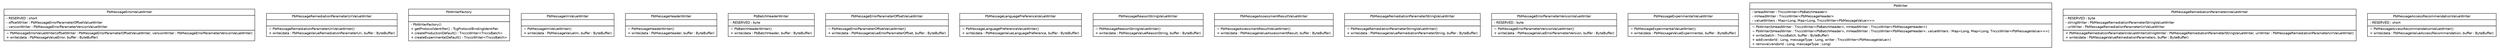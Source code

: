#!/usr/local/bin/dot
#
# Class diagram 
# Generated by UMLGraph version R5_6 (http://www.umlgraph.org/)
#

digraph G {
	edge [fontname="Helvetica",fontsize=10,labelfontname="Helvetica",labelfontsize=10];
	node [fontname="Helvetica",fontsize=10,shape=plaintext];
	nodesep=0.25;
	ranksep=0.5;
	// org.ietf.nea.pb.serialize.writer.bytebuffer.PbMessageErrorValueWriter
	c15934 [label=<<table title="org.ietf.nea.pb.serialize.writer.bytebuffer.PbMessageErrorValueWriter" border="0" cellborder="1" cellspacing="0" cellpadding="2" port="p" href="./PbMessageErrorValueWriter.html">
		<tr><td><table border="0" cellspacing="0" cellpadding="1">
<tr><td align="center" balign="center"> PbMessageErrorValueWriter </td></tr>
		</table></td></tr>
		<tr><td><table border="0" cellspacing="0" cellpadding="1">
<tr><td align="left" balign="left"> - RESERVED : short </td></tr>
<tr><td align="left" balign="left"> - offsetWriter : PbMessageErrorParameterOffsetValueWriter </td></tr>
<tr><td align="left" balign="left"> - versionWriter : PbMessageErrorParameterVersionValueWriter </td></tr>
		</table></td></tr>
		<tr><td><table border="0" cellspacing="0" cellpadding="1">
<tr><td align="left" balign="left"> ~ PbMessageErrorValueWriter(offsetWriter : PbMessageErrorParameterOffsetValueWriter, versionWriter : PbMessageErrorParameterVersionValueWriter) </td></tr>
<tr><td align="left" balign="left"> + write(data : PbMessageValueError, buffer : ByteBuffer) </td></tr>
		</table></td></tr>
		</table>>, URL="./PbMessageErrorValueWriter.html", fontname="Helvetica", fontcolor="black", fontsize=10.0];
	// org.ietf.nea.pb.serialize.writer.bytebuffer.PbMessageRemediationParameterUriValueWriter
	c15935 [label=<<table title="org.ietf.nea.pb.serialize.writer.bytebuffer.PbMessageRemediationParameterUriValueWriter" border="0" cellborder="1" cellspacing="0" cellpadding="2" port="p" href="./PbMessageRemediationParameterUriValueWriter.html">
		<tr><td><table border="0" cellspacing="0" cellpadding="1">
<tr><td align="center" balign="center"> PbMessageRemediationParameterUriValueWriter </td></tr>
		</table></td></tr>
		<tr><td><table border="0" cellspacing="0" cellpadding="1">
<tr><td align="left" balign="left">  </td></tr>
		</table></td></tr>
		<tr><td><table border="0" cellspacing="0" cellpadding="1">
<tr><td align="left" balign="left"> ~ PbMessageRemediationParameterUriValueWriter() </td></tr>
<tr><td align="left" balign="left"> + write(data : PbMessageValueRemediationParameterUri, buffer : ByteBuffer) </td></tr>
		</table></td></tr>
		</table>>, URL="./PbMessageRemediationParameterUriValueWriter.html", fontname="Helvetica", fontcolor="black", fontsize=10.0];
	// org.ietf.nea.pb.serialize.writer.bytebuffer.PbWriterFactory
	c15936 [label=<<table title="org.ietf.nea.pb.serialize.writer.bytebuffer.PbWriterFactory" border="0" cellborder="1" cellspacing="0" cellpadding="2" port="p" href="./PbWriterFactory.html">
		<tr><td><table border="0" cellspacing="0" cellpadding="1">
<tr><td align="center" balign="center"> PbWriterFactory </td></tr>
		</table></td></tr>
		<tr><td><table border="0" cellspacing="0" cellpadding="1">
<tr><td align="left" balign="left">  </td></tr>
		</table></td></tr>
		<tr><td><table border="0" cellspacing="0" cellpadding="1">
<tr><td align="left" balign="left"> - PbWriterFactory() </td></tr>
<tr><td align="left" balign="left"> + getProtocolIdentifier() : TcgProtocolBindingIdentifier </td></tr>
<tr><td align="left" balign="left"> + createProductionDefault() : TnccsWriter&lt;TnccsBatch&gt; </td></tr>
<tr><td align="left" balign="left"> + createExperimentalDefault() : TnccsWriter&lt;TnccsBatch&gt; </td></tr>
		</table></td></tr>
		</table>>, URL="./PbWriterFactory.html", fontname="Helvetica", fontcolor="black", fontsize=10.0];
	// org.ietf.nea.pb.serialize.writer.bytebuffer.PbMessageImValueWriter
	c15937 [label=<<table title="org.ietf.nea.pb.serialize.writer.bytebuffer.PbMessageImValueWriter" border="0" cellborder="1" cellspacing="0" cellpadding="2" port="p" href="./PbMessageImValueWriter.html">
		<tr><td><table border="0" cellspacing="0" cellpadding="1">
<tr><td align="center" balign="center"> PbMessageImValueWriter </td></tr>
		</table></td></tr>
		<tr><td><table border="0" cellspacing="0" cellpadding="1">
<tr><td align="left" balign="left">  </td></tr>
		</table></td></tr>
		<tr><td><table border="0" cellspacing="0" cellpadding="1">
<tr><td align="left" balign="left"> ~ PbMessageImValueWriter() </td></tr>
<tr><td align="left" balign="left"> + write(data : PbMessageValueIm, buffer : ByteBuffer) </td></tr>
		</table></td></tr>
		</table>>, URL="./PbMessageImValueWriter.html", fontname="Helvetica", fontcolor="black", fontsize=10.0];
	// org.ietf.nea.pb.serialize.writer.bytebuffer.PbMessageHeaderWriter
	c15938 [label=<<table title="org.ietf.nea.pb.serialize.writer.bytebuffer.PbMessageHeaderWriter" border="0" cellborder="1" cellspacing="0" cellpadding="2" port="p" href="./PbMessageHeaderWriter.html">
		<tr><td><table border="0" cellspacing="0" cellpadding="1">
<tr><td align="center" balign="center"> PbMessageHeaderWriter </td></tr>
		</table></td></tr>
		<tr><td><table border="0" cellspacing="0" cellpadding="1">
<tr><td align="left" balign="left">  </td></tr>
		</table></td></tr>
		<tr><td><table border="0" cellspacing="0" cellpadding="1">
<tr><td align="left" balign="left"> ~ PbMessageHeaderWriter() </td></tr>
<tr><td align="left" balign="left"> + write(data : PbMessageHeader, buffer : ByteBuffer) </td></tr>
		</table></td></tr>
		</table>>, URL="./PbMessageHeaderWriter.html", fontname="Helvetica", fontcolor="black", fontsize=10.0];
	// org.ietf.nea.pb.serialize.writer.bytebuffer.PbBatchHeaderWriter
	c15939 [label=<<table title="org.ietf.nea.pb.serialize.writer.bytebuffer.PbBatchHeaderWriter" border="0" cellborder="1" cellspacing="0" cellpadding="2" port="p" href="./PbBatchHeaderWriter.html">
		<tr><td><table border="0" cellspacing="0" cellpadding="1">
<tr><td align="center" balign="center"> PbBatchHeaderWriter </td></tr>
		</table></td></tr>
		<tr><td><table border="0" cellspacing="0" cellpadding="1">
<tr><td align="left" balign="left"> - RESERVED : byte </td></tr>
		</table></td></tr>
		<tr><td><table border="0" cellspacing="0" cellpadding="1">
<tr><td align="left" balign="left"> ~ PbBatchHeaderWriter() </td></tr>
<tr><td align="left" balign="left"> + write(data : PbBatchHeader, buffer : ByteBuffer) </td></tr>
		</table></td></tr>
		</table>>, URL="./PbBatchHeaderWriter.html", fontname="Helvetica", fontcolor="black", fontsize=10.0];
	// org.ietf.nea.pb.serialize.writer.bytebuffer.PbMessageErrorParameterOffsetValueWriter
	c15940 [label=<<table title="org.ietf.nea.pb.serialize.writer.bytebuffer.PbMessageErrorParameterOffsetValueWriter" border="0" cellborder="1" cellspacing="0" cellpadding="2" port="p" href="./PbMessageErrorParameterOffsetValueWriter.html">
		<tr><td><table border="0" cellspacing="0" cellpadding="1">
<tr><td align="center" balign="center"> PbMessageErrorParameterOffsetValueWriter </td></tr>
		</table></td></tr>
		<tr><td><table border="0" cellspacing="0" cellpadding="1">
<tr><td align="left" balign="left">  </td></tr>
		</table></td></tr>
		<tr><td><table border="0" cellspacing="0" cellpadding="1">
<tr><td align="left" balign="left"> ~ PbMessageErrorParameterOffsetValueWriter() </td></tr>
<tr><td align="left" balign="left"> + write(data : PbMessageValueErrorParameterOffset, buffer : ByteBuffer) </td></tr>
		</table></td></tr>
		</table>>, URL="./PbMessageErrorParameterOffsetValueWriter.html", fontname="Helvetica", fontcolor="black", fontsize=10.0];
	// org.ietf.nea.pb.serialize.writer.bytebuffer.PbMessageLanguagePreferenceValueWriter
	c15941 [label=<<table title="org.ietf.nea.pb.serialize.writer.bytebuffer.PbMessageLanguagePreferenceValueWriter" border="0" cellborder="1" cellspacing="0" cellpadding="2" port="p" href="./PbMessageLanguagePreferenceValueWriter.html">
		<tr><td><table border="0" cellspacing="0" cellpadding="1">
<tr><td align="center" balign="center"> PbMessageLanguagePreferenceValueWriter </td></tr>
		</table></td></tr>
		<tr><td><table border="0" cellspacing="0" cellpadding="1">
<tr><td align="left" balign="left">  </td></tr>
		</table></td></tr>
		<tr><td><table border="0" cellspacing="0" cellpadding="1">
<tr><td align="left" balign="left"> ~ PbMessageLanguagePreferenceValueWriter() </td></tr>
<tr><td align="left" balign="left"> + write(data : PbMessageValueLanguagePreference, buffer : ByteBuffer) </td></tr>
		</table></td></tr>
		</table>>, URL="./PbMessageLanguagePreferenceValueWriter.html", fontname="Helvetica", fontcolor="black", fontsize=10.0];
	// org.ietf.nea.pb.serialize.writer.bytebuffer.PbMessageReasonStringValueWriter
	c15942 [label=<<table title="org.ietf.nea.pb.serialize.writer.bytebuffer.PbMessageReasonStringValueWriter" border="0" cellborder="1" cellspacing="0" cellpadding="2" port="p" href="./PbMessageReasonStringValueWriter.html">
		<tr><td><table border="0" cellspacing="0" cellpadding="1">
<tr><td align="center" balign="center"> PbMessageReasonStringValueWriter </td></tr>
		</table></td></tr>
		<tr><td><table border="0" cellspacing="0" cellpadding="1">
<tr><td align="left" balign="left">  </td></tr>
		</table></td></tr>
		<tr><td><table border="0" cellspacing="0" cellpadding="1">
<tr><td align="left" balign="left"> ~ PbMessageReasonStringValueWriter() </td></tr>
<tr><td align="left" balign="left"> + write(data : PbMessageValueReasonString, buffer : ByteBuffer) </td></tr>
		</table></td></tr>
		</table>>, URL="./PbMessageReasonStringValueWriter.html", fontname="Helvetica", fontcolor="black", fontsize=10.0];
	// org.ietf.nea.pb.serialize.writer.bytebuffer.PbMessageAssessmentResultValueWriter
	c15943 [label=<<table title="org.ietf.nea.pb.serialize.writer.bytebuffer.PbMessageAssessmentResultValueWriter" border="0" cellborder="1" cellspacing="0" cellpadding="2" port="p" href="./PbMessageAssessmentResultValueWriter.html">
		<tr><td><table border="0" cellspacing="0" cellpadding="1">
<tr><td align="center" balign="center"> PbMessageAssessmentResultValueWriter </td></tr>
		</table></td></tr>
		<tr><td><table border="0" cellspacing="0" cellpadding="1">
<tr><td align="left" balign="left">  </td></tr>
		</table></td></tr>
		<tr><td><table border="0" cellspacing="0" cellpadding="1">
<tr><td align="left" balign="left"> ~ PbMessageAssessmentResultValueWriter() </td></tr>
<tr><td align="left" balign="left"> + write(data : PbMessageValueAssessmentResult, buffer : ByteBuffer) </td></tr>
		</table></td></tr>
		</table>>, URL="./PbMessageAssessmentResultValueWriter.html", fontname="Helvetica", fontcolor="black", fontsize=10.0];
	// org.ietf.nea.pb.serialize.writer.bytebuffer.PbMessageRemediationParameterStringValueWriter
	c15944 [label=<<table title="org.ietf.nea.pb.serialize.writer.bytebuffer.PbMessageRemediationParameterStringValueWriter" border="0" cellborder="1" cellspacing="0" cellpadding="2" port="p" href="./PbMessageRemediationParameterStringValueWriter.html">
		<tr><td><table border="0" cellspacing="0" cellpadding="1">
<tr><td align="center" balign="center"> PbMessageRemediationParameterStringValueWriter </td></tr>
		</table></td></tr>
		<tr><td><table border="0" cellspacing="0" cellpadding="1">
<tr><td align="left" balign="left">  </td></tr>
		</table></td></tr>
		<tr><td><table border="0" cellspacing="0" cellpadding="1">
<tr><td align="left" balign="left"> ~ PbMessageRemediationParameterStringValueWriter() </td></tr>
<tr><td align="left" balign="left"> + write(data : PbMessageValueRemediationParameterString, buffer : ByteBuffer) </td></tr>
		</table></td></tr>
		</table>>, URL="./PbMessageRemediationParameterStringValueWriter.html", fontname="Helvetica", fontcolor="black", fontsize=10.0];
	// org.ietf.nea.pb.serialize.writer.bytebuffer.PbMessageErrorParameterVersionValueWriter
	c15945 [label=<<table title="org.ietf.nea.pb.serialize.writer.bytebuffer.PbMessageErrorParameterVersionValueWriter" border="0" cellborder="1" cellspacing="0" cellpadding="2" port="p" href="./PbMessageErrorParameterVersionValueWriter.html">
		<tr><td><table border="0" cellspacing="0" cellpadding="1">
<tr><td align="center" balign="center"> PbMessageErrorParameterVersionValueWriter </td></tr>
		</table></td></tr>
		<tr><td><table border="0" cellspacing="0" cellpadding="1">
<tr><td align="left" balign="left"> - RESERVED : byte </td></tr>
		</table></td></tr>
		<tr><td><table border="0" cellspacing="0" cellpadding="1">
<tr><td align="left" balign="left"> ~ PbMessageErrorParameterVersionValueWriter() </td></tr>
<tr><td align="left" balign="left"> + write(data : PbMessageValueErrorParameterVersion, buffer : ByteBuffer) </td></tr>
		</table></td></tr>
		</table>>, URL="./PbMessageErrorParameterVersionValueWriter.html", fontname="Helvetica", fontcolor="black", fontsize=10.0];
	// org.ietf.nea.pb.serialize.writer.bytebuffer.PbMessageExperimentalValueWriter
	c15946 [label=<<table title="org.ietf.nea.pb.serialize.writer.bytebuffer.PbMessageExperimentalValueWriter" border="0" cellborder="1" cellspacing="0" cellpadding="2" port="p" href="./PbMessageExperimentalValueWriter.html">
		<tr><td><table border="0" cellspacing="0" cellpadding="1">
<tr><td align="center" balign="center"> PbMessageExperimentalValueWriter </td></tr>
		</table></td></tr>
		<tr><td><table border="0" cellspacing="0" cellpadding="1">
<tr><td align="left" balign="left">  </td></tr>
		</table></td></tr>
		<tr><td><table border="0" cellspacing="0" cellpadding="1">
<tr><td align="left" balign="left"> ~ PbMessageExperimentalValueWriter() </td></tr>
<tr><td align="left" balign="left"> + write(data : PbMessageValueExperimental, buffer : ByteBuffer) </td></tr>
		</table></td></tr>
		</table>>, URL="./PbMessageExperimentalValueWriter.html", fontname="Helvetica", fontcolor="black", fontsize=10.0];
	// org.ietf.nea.pb.serialize.writer.bytebuffer.PbWriter
	c15947 [label=<<table title="org.ietf.nea.pb.serialize.writer.bytebuffer.PbWriter" border="0" cellborder="1" cellspacing="0" cellpadding="2" port="p" href="./PbWriter.html">
		<tr><td><table border="0" cellspacing="0" cellpadding="1">
<tr><td align="center" balign="center"> PbWriter </td></tr>
		</table></td></tr>
		<tr><td><table border="0" cellspacing="0" cellpadding="1">
<tr><td align="left" balign="left"> - bHeadWriter : TnccsWriter&lt;PbBatchHeader&gt; </td></tr>
<tr><td align="left" balign="left"> - mHeadWriter : TnccsWriter&lt;PbMessageHeader&gt; </td></tr>
<tr><td align="left" balign="left"> - valueWriters : Map&lt;Long, Map&lt;Long, TnccsWriter&lt;PbMessageValue&gt;&gt;&gt; </td></tr>
		</table></td></tr>
		<tr><td><table border="0" cellspacing="0" cellpadding="1">
<tr><td align="left" balign="left"> ~ PbWriter(bHeadWriter : TnccsWriter&lt;PbBatchHeader&gt;, mHeadWriter : TnccsWriter&lt;PbMessageHeader&gt;) </td></tr>
<tr><td align="left" balign="left"> ~ PbWriter(bHeadWriter : TnccsWriter&lt;PbBatchHeader&gt;, mHeadWriter : TnccsWriter&lt;PbMessageHeader&gt;, valueWriters : Map&lt;Long, Map&lt;Long, TnccsWriter&lt;PbMessageValue&gt;&gt;&gt;) </td></tr>
<tr><td align="left" balign="left"> + write(batch : TnccsBatch, buffer : ByteBuffer) </td></tr>
<tr><td align="left" balign="left"> + add(vendorId : Long, messageType : Long, writer : TnccsWriter&lt;PbMessageValue&gt;) </td></tr>
<tr><td align="left" balign="left"> + remove(vendorId : Long, messageType : Long) </td></tr>
		</table></td></tr>
		</table>>, URL="./PbWriter.html", fontname="Helvetica", fontcolor="black", fontsize=10.0];
	// org.ietf.nea.pb.serialize.writer.bytebuffer.PbMessageRemediationParametersValueWriter
	c15948 [label=<<table title="org.ietf.nea.pb.serialize.writer.bytebuffer.PbMessageRemediationParametersValueWriter" border="0" cellborder="1" cellspacing="0" cellpadding="2" port="p" href="./PbMessageRemediationParametersValueWriter.html">
		<tr><td><table border="0" cellspacing="0" cellpadding="1">
<tr><td align="center" balign="center"> PbMessageRemediationParametersValueWriter </td></tr>
		</table></td></tr>
		<tr><td><table border="0" cellspacing="0" cellpadding="1">
<tr><td align="left" balign="left"> - RESERVED : byte </td></tr>
<tr><td align="left" balign="left"> - stringWriter : PbMessageRemediationParameterStringValueWriter </td></tr>
<tr><td align="left" balign="left"> - uriWriter : PbMessageRemediationParameterUriValueWriter </td></tr>
		</table></td></tr>
		<tr><td><table border="0" cellspacing="0" cellpadding="1">
<tr><td align="left" balign="left"> + PbMessageRemediationParametersValueWriter(stringWriter : PbMessageRemediationParameterStringValueWriter, uriWriter : PbMessageRemediationParameterUriValueWriter) </td></tr>
<tr><td align="left" balign="left"> + write(data : PbMessageValueRemediationParameters, buffer : ByteBuffer) </td></tr>
		</table></td></tr>
		</table>>, URL="./PbMessageRemediationParametersValueWriter.html", fontname="Helvetica", fontcolor="black", fontsize=10.0];
	// org.ietf.nea.pb.serialize.writer.bytebuffer.PbMessageAccessRecommendationValueWriter
	c15949 [label=<<table title="org.ietf.nea.pb.serialize.writer.bytebuffer.PbMessageAccessRecommendationValueWriter" border="0" cellborder="1" cellspacing="0" cellpadding="2" port="p" href="./PbMessageAccessRecommendationValueWriter.html">
		<tr><td><table border="0" cellspacing="0" cellpadding="1">
<tr><td align="center" balign="center"> PbMessageAccessRecommendationValueWriter </td></tr>
		</table></td></tr>
		<tr><td><table border="0" cellspacing="0" cellpadding="1">
<tr><td align="left" balign="left"> - RESERVED : short </td></tr>
		</table></td></tr>
		<tr><td><table border="0" cellspacing="0" cellpadding="1">
<tr><td align="left" balign="left"> ~ PbMessageAccessRecommendationValueWriter() </td></tr>
<tr><td align="left" balign="left"> + write(data : PbMessageValueAccessRecommendation, buffer : ByteBuffer) </td></tr>
		</table></td></tr>
		</table>>, URL="./PbMessageAccessRecommendationValueWriter.html", fontname="Helvetica", fontcolor="black", fontsize=10.0];
}

